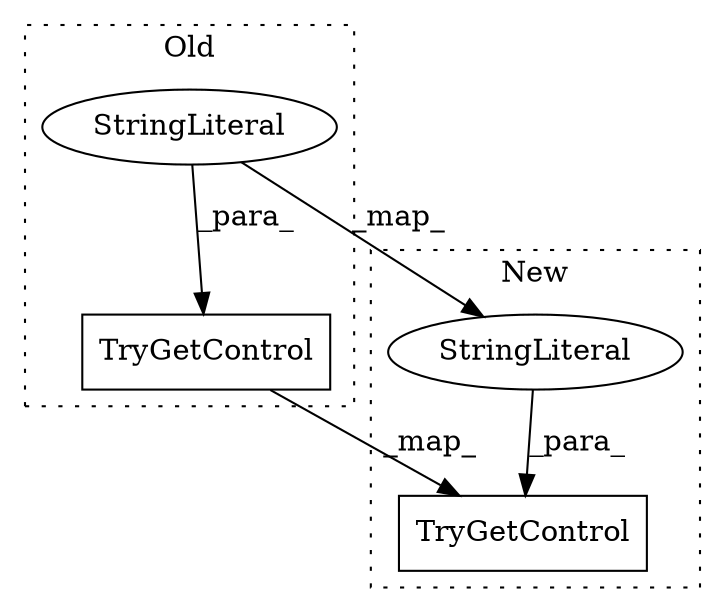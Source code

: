 digraph G {
subgraph cluster0 {
1 [label="TryGetControl" a="32" s="2001,2022" l="14,1" shape="box"];
4 [label="StringLiteral" a="45" s="2015" l="7" shape="ellipse"];
label = "Old";
style="dotted";
}
subgraph cluster1 {
2 [label="TryGetControl" a="32" s="2981,3008" l="14,1" shape="box"];
3 [label="StringLiteral" a="45" s="2995" l="13" shape="ellipse"];
label = "New";
style="dotted";
}
1 -> 2 [label="_map_"];
3 -> 2 [label="_para_"];
4 -> 1 [label="_para_"];
4 -> 3 [label="_map_"];
}